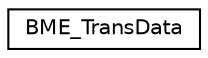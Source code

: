 digraph G
{
  edge [fontname="Helvetica",fontsize="10",labelfontname="Helvetica",labelfontsize="10"];
  node [fontname="Helvetica",fontsize="10",shape=record];
  rankdir=LR;
  Node1 [label="BME_TransData",height=0.2,width=0.4,color="black", fillcolor="white", style="filled",URL="$d2/d91/structBME__TransData.html"];
}
